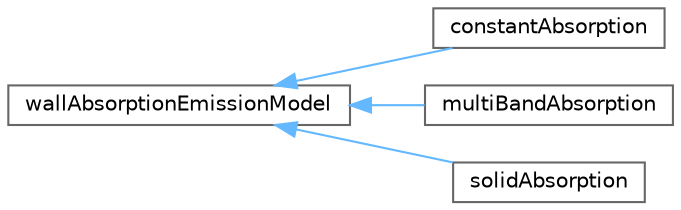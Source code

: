 digraph "Graphical Class Hierarchy"
{
 // LATEX_PDF_SIZE
  bgcolor="transparent";
  edge [fontname=Helvetica,fontsize=10,labelfontname=Helvetica,labelfontsize=10];
  node [fontname=Helvetica,fontsize=10,shape=box,height=0.2,width=0.4];
  rankdir="LR";
  Node0 [id="Node000000",label="wallAbsorptionEmissionModel",height=0.2,width=0.4,color="grey40", fillcolor="white", style="filled",URL="$classFoam_1_1radiation_1_1wallAbsorptionEmissionModel.html",tooltip="Based class for wall absorption emission models."];
  Node0 -> Node1 [id="edge5703_Node000000_Node000001",dir="back",color="steelblue1",style="solid",tooltip=" "];
  Node1 [id="Node000001",label="constantAbsorption",height=0.2,width=0.4,color="grey40", fillcolor="white", style="filled",URL="$classFoam_1_1radiation_1_1constantAbsorption.html",tooltip="Constant radiation transmissivity coefficient."];
  Node0 -> Node2 [id="edge5704_Node000000_Node000002",dir="back",color="steelblue1",style="solid",tooltip=" "];
  Node2 [id="Node000002",label="multiBandAbsorption",height=0.2,width=0.4,color="grey40", fillcolor="white", style="filled",URL="$classFoam_1_1radiation_1_1multiBandAbsorption.html",tooltip="multiBandAbsorption radiation transmissivity for solids."];
  Node0 -> Node3 [id="edge5705_Node000000_Node000003",dir="back",color="steelblue1",style="solid",tooltip=" "];
  Node3 [id="Node000003",label="solidAbsorption",height=0.2,width=0.4,color="grey40", fillcolor="white", style="filled",URL="$classFoam_1_1radiation_1_1solidAbsorption.html",tooltip="Radiation absorptivity-emissivity model to be used on walls on inter-region patches when the solid op..."];
}
